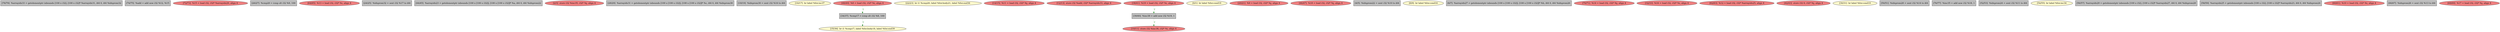 
digraph G {


node859 [fillcolor=grey,label="[78/79]  %arrayidx33 = getelementptr inbounds [100 x i32], [100 x i32]* %arrayidx31, i64 0, i64 %idxprom32",shape=rectangle,style=filled ]
node857 [fillcolor=grey,label="[74/75]  %add = add nsw i32 %12, %15",shape=rectangle,style=filled ]
node856 [fillcolor=lightcoral,label="[72/73]  %15 = load i32, i32* %arrayidx29, align 4",shape=ellipse,style=filled ]
node833 [fillcolor=grey,label="[26/27]  %cmp20 = icmp slt i32 %9, 100",shape=rectangle,style=filled ]
node852 [fillcolor=lightcoral,label="[64/65]  %13 = load i32, i32* %i, align 4",shape=ellipse,style=filled ]
node832 [fillcolor=grey,label="[24/25]  %idxprom32 = sext i32 %17 to i64",shape=rectangle,style=filled ]
node840 [fillcolor=grey,label="[44/45]  %arrayidx23 = getelementptr inbounds [100 x [100 x i32]], [100 x [100 x i32]]* %a, i64 0, i64 %idxprom22",shape=rectangle,style=filled ]
node821 [fillcolor=lightcoral,label="[2/3]  store i32 %inc35, i32* %j, align 4",shape=ellipse,style=filled ]
node834 [fillcolor=grey,label="[28/29]  %arrayidx31 = getelementptr inbounds [100 x [100 x i32]], [100 x [100 x i32]]* %c, i64 0, i64 %idxprom30",shape=rectangle,style=filled ]
node829 [fillcolor=grey,label="[18/19]  %idxprom30 = sext i32 %16 to i64",shape=rectangle,style=filled ]
node828 [fillcolor=lemonchiffon,label="[16/17]  br label %for.inc37",shape=ellipse,style=filled ]
node842 [fillcolor=lemonchiffon,label="[35/36]  br i1 %cmp17, label %for.body18, label %for.end39",shape=ellipse,style=filled ]
node831 [fillcolor=lemonchiffon,label="[22/23]  br i1 %cmp20, label %for.body21, label %for.end36",shape=ellipse,style=filled ]
node827 [fillcolor=lightcoral,label="[14/15]  %11 = load i32, i32* %j, align 4",shape=ellipse,style=filled ]
node826 [fillcolor=lightcoral,label="[12/13]  store i32 %add, i32* %arrayidx33, align 4",shape=ellipse,style=filled ]
node843 [fillcolor=lightcoral,label="[48/49]  %8 = load i32, i32* %i, align 4",shape=ellipse,style=filled ]
node825 [fillcolor=lightcoral,label="[10/11]  store i32 %inc38, i32* %i, align 4",shape=ellipse,style=filled ]
node820 [fillcolor=lemonchiffon,label="[0/1]  br label %for.cond19",shape=ellipse,style=filled ]
node830 [fillcolor=lightcoral,label="[20/21]  %9 = load i32, i32* %j, align 4",shape=ellipse,style=filled ]
node841 [fillcolor=lightcoral,label="[46/47]  %18 = load i32, i32* %j, align 4",shape=ellipse,style=filled ]
node822 [fillcolor=grey,label="[4/5]  %idxprom22 = sext i32 %10 to i64",shape=rectangle,style=filled ]
node824 [fillcolor=lemonchiffon,label="[8/9]  br label %for.cond16",shape=ellipse,style=filled ]
node823 [fillcolor=grey,label="[6/7]  %arrayidx27 = getelementptr inbounds [100 x [100 x i32]], [100 x [100 x i32]]* %b, i64 0, i64 %idxprom26",shape=rectangle,style=filled ]
node855 [fillcolor=lightcoral,label="[70/71]  %14 = load i32, i32* %j, align 4",shape=ellipse,style=filled ]
node836 [fillcolor=lightcoral,label="[32/33]  %16 = load i32, i32* %i, align 4",shape=ellipse,style=filled ]
node837 [fillcolor=grey,label="[34/37]  %cmp17 = icmp slt i32 %8, 100",shape=rectangle,style=filled ]
node851 [fillcolor=lightcoral,label="[62/63]  %12 = load i32, i32* %arrayidx25, align 4",shape=ellipse,style=filled ]
node838 [fillcolor=lightcoral,label="[38/41]  %19 = load i32, i32* %i, align 4",shape=ellipse,style=filled ]
node839 [fillcolor=lightcoral,label="[42/43]  store i32 0, i32* %j, align 4",shape=ellipse,style=filled ]
node835 [fillcolor=lemonchiffon,label="[30/31]  br label %for.cond19",shape=ellipse,style=filled ]
node844 [fillcolor=grey,label="[50/51]  %idxprom28 = sext i32 %14 to i64",shape=rectangle,style=filled ]
node858 [fillcolor=grey,label="[76/77]  %inc35 = add nsw i32 %18, 1",shape=rectangle,style=filled ]
node845 [fillcolor=grey,label="[39/40]  %inc38 = add nsw i32 %19, 1",shape=rectangle,style=filled ]
node846 [fillcolor=grey,label="[52/53]  %idxprom24 = sext i32 %11 to i64",shape=rectangle,style=filled ]
node847 [fillcolor=lemonchiffon,label="[54/55]  br label %for.inc34",shape=ellipse,style=filled ]
node848 [fillcolor=grey,label="[56/57]  %arrayidx29 = getelementptr inbounds [100 x i32], [100 x i32]* %arrayidx27, i64 0, i64 %idxprom28",shape=rectangle,style=filled ]
node849 [fillcolor=grey,label="[58/59]  %arrayidx25 = getelementptr inbounds [100 x i32], [100 x i32]* %arrayidx23, i64 0, i64 %idxprom24",shape=rectangle,style=filled ]
node850 [fillcolor=lightcoral,label="[60/61]  %10 = load i32, i32* %i, align 4",shape=ellipse,style=filled ]
node853 [fillcolor=grey,label="[66/67]  %idxprom26 = sext i32 %13 to i64",shape=rectangle,style=filled ]
node854 [fillcolor=lightcoral,label="[68/69]  %17 = load i32, i32* %j, align 4",shape=ellipse,style=filled ]

node838->node845 [style=dotted,color=forestgreen,label="T",fontcolor=forestgreen ]
node843->node837 [style=dotted,color=forestgreen,label="T",fontcolor=forestgreen ]
node845->node825 [style=dotted,color=forestgreen,label="T",fontcolor=forestgreen ]
node837->node842 [style=dotted,color=forestgreen,label="T",fontcolor=forestgreen ]


}
